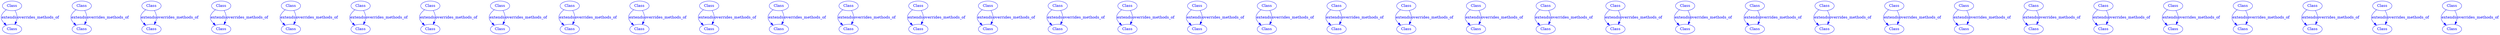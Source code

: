 
digraph SubdueGraph {
  37 [label="Class",color=blue,fontcolor=blue];
  136 [label="Class",color=blue,fontcolor=blue];
  136 -> 37 [label="extends",color=blue,fontcolor=blue];
  136 -> 37 [label="overrides_methods_of",color=blue,fontcolor=blue];
  55 [label="Class",color=blue,fontcolor=blue];
  199 [label="Class",color=blue,fontcolor=blue];
  55 -> 199 [label="extends",color=blue,fontcolor=blue];
  55 -> 199 [label="overrides_methods_of",color=blue,fontcolor=blue];
  41 [label="Class",color=blue,fontcolor=blue];
  215 [label="Class",color=blue,fontcolor=blue];
  215 -> 41 [label="extends",color=blue,fontcolor=blue];
  215 -> 41 [label="overrides_methods_of",color=blue,fontcolor=blue];
  103 [label="Class",color=blue,fontcolor=blue];
  227 [label="Class",color=blue,fontcolor=blue];
  227 -> 103 [label="extends",color=blue,fontcolor=blue];
  227 -> 103 [label="overrides_methods_of",color=blue,fontcolor=blue];
  142 [label="Class",color=blue,fontcolor=blue];
  236 [label="Class",color=blue,fontcolor=blue];
  142 -> 236 [label="extends",color=blue,fontcolor=blue];
  142 -> 236 [label="overrides_methods_of",color=blue,fontcolor=blue];
  143 [label="Class",color=blue,fontcolor=blue];
  237 [label="Class",color=blue,fontcolor=blue];
  143 -> 237 [label="extends",color=blue,fontcolor=blue];
  143 -> 237 [label="overrides_methods_of",color=blue,fontcolor=blue];
  62 [label="Class",color=blue,fontcolor=blue];
  238 [label="Class",color=blue,fontcolor=blue];
  62 -> 238 [label="extends",color=blue,fontcolor=blue];
  62 -> 238 [label="overrides_methods_of",color=blue,fontcolor=blue];
  69 [label="Class",color=blue,fontcolor=blue];
  261 [label="Class",color=blue,fontcolor=blue];
  69 -> 261 [label="extends",color=blue,fontcolor=blue];
  69 -> 261 [label="overrides_methods_of",color=blue,fontcolor=blue];
  185 [label="Class",color=blue,fontcolor=blue];
  271 [label="Class",color=blue,fontcolor=blue];
  271 -> 185 [label="extends",color=blue,fontcolor=blue];
  271 -> 185 [label="overrides_methods_of",color=blue,fontcolor=blue];
  70 [label="Class",color=blue,fontcolor=blue];
  300 [label="Class",color=blue,fontcolor=blue];
  300 -> 70 [label="extends",color=blue,fontcolor=blue];
  300 -> 70 [label="overrides_methods_of",color=blue,fontcolor=blue];
  191 [label="Class",color=blue,fontcolor=blue];
  383 [label="Class",color=blue,fontcolor=blue];
  383 -> 191 [label="extends",color=blue,fontcolor=blue];
  383 -> 191 [label="overrides_methods_of",color=blue,fontcolor=blue];
  79 [label="Class",color=blue,fontcolor=blue];
  423 [label="Class",color=blue,fontcolor=blue];
  79 -> 423 [label="extends",color=blue,fontcolor=blue];
  79 -> 423 [label="overrides_methods_of",color=blue,fontcolor=blue];
  1 [label="Class",color=blue,fontcolor=blue];
  435 [label="Class",color=blue,fontcolor=blue];
  435 -> 1 [label="extends",color=blue,fontcolor=blue];
  435 -> 1 [label="overrides_methods_of",color=blue,fontcolor=blue];
  139 [label="Class",color=blue,fontcolor=blue];
  440 [label="Class",color=blue,fontcolor=blue];
  440 -> 139 [label="extends",color=blue,fontcolor=blue];
  440 -> 139 [label="overrides_methods_of",color=blue,fontcolor=blue];
  307 [label="Class",color=blue,fontcolor=blue];
  441 [label="Class",color=blue,fontcolor=blue];
  441 -> 307 [label="extends",color=blue,fontcolor=blue];
  441 -> 307 [label="overrides_methods_of",color=blue,fontcolor=blue];
  190 [label="Class",color=blue,fontcolor=blue];
  451 [label="Class",color=blue,fontcolor=blue];
  190 -> 451 [label="extends",color=blue,fontcolor=blue];
  190 -> 451 [label="overrides_methods_of",color=blue,fontcolor=blue];
  106 [label="Class",color=blue,fontcolor=blue];
  452 [label="Class",color=blue,fontcolor=blue];
  452 -> 106 [label="extends",color=blue,fontcolor=blue];
  452 -> 106 [label="overrides_methods_of",color=blue,fontcolor=blue];
  245 [label="Class",color=blue,fontcolor=blue];
  453 [label="Class",color=blue,fontcolor=blue];
  245 -> 453 [label="extends",color=blue,fontcolor=blue];
  245 -> 453 [label="overrides_methods_of",color=blue,fontcolor=blue];
  470 [label="Class",color=blue,fontcolor=blue];
  471 [label="Class",color=blue,fontcolor=blue];
  470 -> 471 [label="extends",color=blue,fontcolor=blue];
  470 -> 471 [label="overrides_methods_of",color=blue,fontcolor=blue];
  25 [label="Class",color=blue,fontcolor=blue];
  479 [label="Class",color=blue,fontcolor=blue];
  25 -> 479 [label="extends",color=blue,fontcolor=blue];
  25 -> 479 [label="overrides_methods_of",color=blue,fontcolor=blue];
  38 [label="Class",color=blue,fontcolor=blue];
  484 [label="Class",color=blue,fontcolor=blue];
  38 -> 484 [label="extends",color=blue,fontcolor=blue];
  38 -> 484 [label="overrides_methods_of",color=blue,fontcolor=blue];
  40 [label="Class",color=blue,fontcolor=blue];
  485 [label="Class",color=blue,fontcolor=blue];
  40 -> 485 [label="extends",color=blue,fontcolor=blue];
  40 -> 485 [label="overrides_methods_of",color=blue,fontcolor=blue];
  91 [label="Class",color=blue,fontcolor=blue];
  486 [label="Class",color=blue,fontcolor=blue];
  91 -> 486 [label="extends",color=blue,fontcolor=blue];
  91 -> 486 [label="overrides_methods_of",color=blue,fontcolor=blue];
  101 [label="Class",color=blue,fontcolor=blue];
  487 [label="Class",color=blue,fontcolor=blue];
  101 -> 487 [label="extends",color=blue,fontcolor=blue];
  101 -> 487 [label="overrides_methods_of",color=blue,fontcolor=blue];
  126 [label="Class",color=blue,fontcolor=blue];
  489 [label="Class",color=blue,fontcolor=blue];
  126 -> 489 [label="extends",color=blue,fontcolor=blue];
  126 -> 489 [label="overrides_methods_of",color=blue,fontcolor=blue];
  149 [label="Class",color=blue,fontcolor=blue];
  490 [label="Class",color=blue,fontcolor=blue];
  149 -> 490 [label="extends",color=blue,fontcolor=blue];
  149 -> 490 [label="overrides_methods_of",color=blue,fontcolor=blue];
  181 [label="Class",color=blue,fontcolor=blue];
  495 [label="Class",color=blue,fontcolor=blue];
  181 -> 495 [label="extends",color=blue,fontcolor=blue];
  181 -> 495 [label="overrides_methods_of",color=blue,fontcolor=blue];
  184 [label="Class",color=blue,fontcolor=blue];
  496 [label="Class",color=blue,fontcolor=blue];
  184 -> 496 [label="extends",color=blue,fontcolor=blue];
  184 -> 496 [label="overrides_methods_of",color=blue,fontcolor=blue];
  250 [label="Class",color=blue,fontcolor=blue];
  498 [label="Class",color=blue,fontcolor=blue];
  250 -> 498 [label="extends",color=blue,fontcolor=blue];
  250 -> 498 [label="overrides_methods_of",color=blue,fontcolor=blue];
  349 [label="Class",color=blue,fontcolor=blue];
  504 [label="Class",color=blue,fontcolor=blue];
  349 -> 504 [label="extends",color=blue,fontcolor=blue];
  349 -> 504 [label="overrides_methods_of",color=blue,fontcolor=blue];
  355 [label="Class",color=blue,fontcolor=blue];
  505 [label="Class",color=blue,fontcolor=blue];
  355 -> 505 [label="extends",color=blue,fontcolor=blue];
  355 -> 505 [label="overrides_methods_of",color=blue,fontcolor=blue];
  375 [label="Class",color=blue,fontcolor=blue];
  507 [label="Class",color=blue,fontcolor=blue];
  375 -> 507 [label="extends",color=blue,fontcolor=blue];
  375 -> 507 [label="overrides_methods_of",color=blue,fontcolor=blue];
  384 [label="Class",color=blue,fontcolor=blue];
  509 [label="Class",color=blue,fontcolor=blue];
  384 -> 509 [label="extends",color=blue,fontcolor=blue];
  384 -> 509 [label="overrides_methods_of",color=blue,fontcolor=blue];
  420 [label="Class",color=blue,fontcolor=blue];
  510 [label="Class",color=blue,fontcolor=blue];
  420 -> 510 [label="extends",color=blue,fontcolor=blue];
  420 -> 510 [label="overrides_methods_of",color=blue,fontcolor=blue];
  436 [label="Class",color=blue,fontcolor=blue];
  511 [label="Class",color=blue,fontcolor=blue];
  436 -> 511 [label="extends",color=blue,fontcolor=blue];
  436 -> 511 [label="overrides_methods_of",color=blue,fontcolor=blue];
  454 [label="Class",color=blue,fontcolor=blue];
  513 [label="Class",color=blue,fontcolor=blue];
  454 -> 513 [label="extends",color=blue,fontcolor=blue];
  454 -> 513 [label="overrides_methods_of",color=blue,fontcolor=blue];
}
